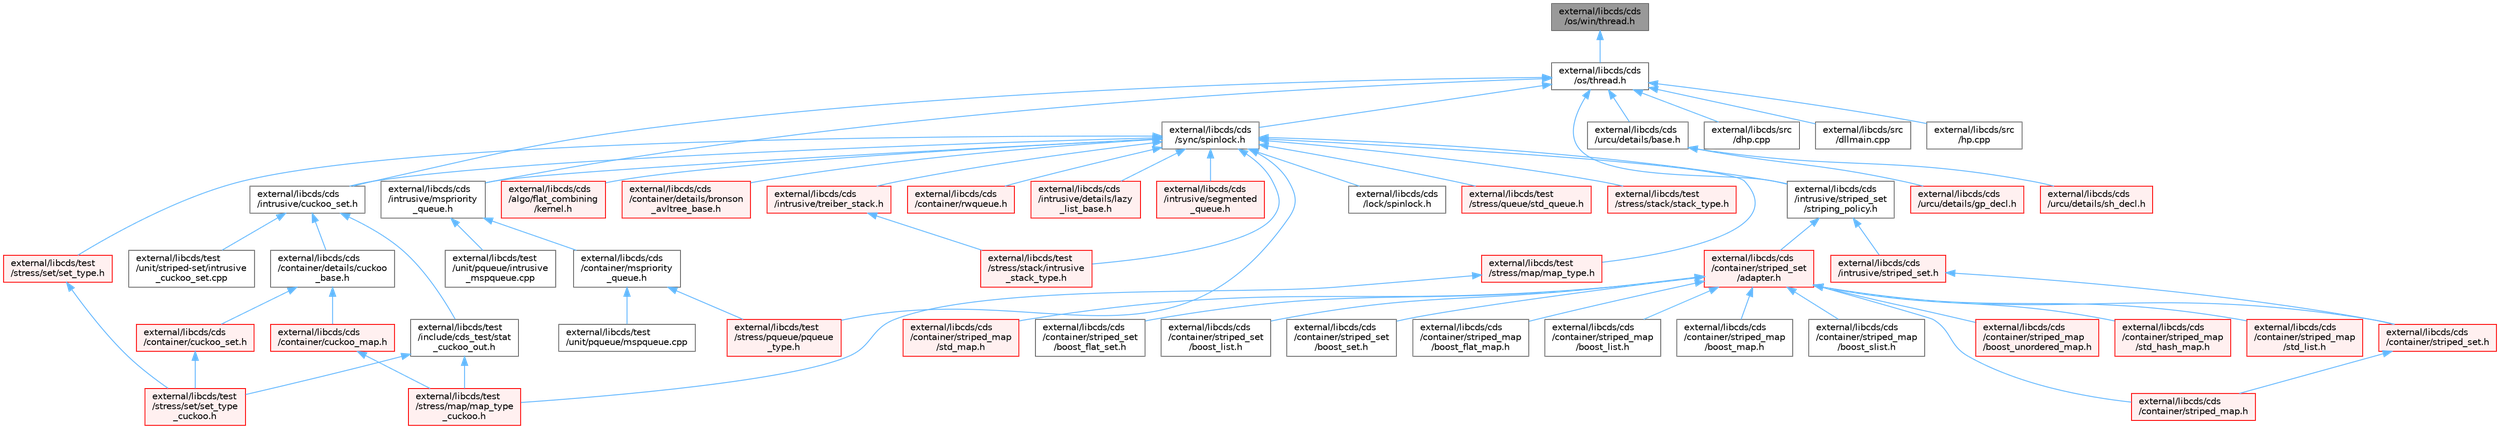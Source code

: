 digraph "external/libcds/cds/os/win/thread.h"
{
 // LATEX_PDF_SIZE
  bgcolor="transparent";
  edge [fontname=Helvetica,fontsize=10,labelfontname=Helvetica,labelfontsize=10];
  node [fontname=Helvetica,fontsize=10,shape=box,height=0.2,width=0.4];
  Node1 [id="Node000001",label="external/libcds/cds\l/os/win/thread.h",height=0.2,width=0.4,color="gray40", fillcolor="grey60", style="filled", fontcolor="black",tooltip=" "];
  Node1 -> Node2 [id="edge61_Node000001_Node000002",dir="back",color="steelblue1",style="solid",tooltip=" "];
  Node2 [id="Node000002",label="external/libcds/cds\l/os/thread.h",height=0.2,width=0.4,color="grey40", fillcolor="white", style="filled",URL="$cds_2os_2thread_8h.html",tooltip=" "];
  Node2 -> Node3 [id="edge62_Node000002_Node000003",dir="back",color="steelblue1",style="solid",tooltip=" "];
  Node3 [id="Node000003",label="external/libcds/cds\l/intrusive/cuckoo_set.h",height=0.2,width=0.4,color="grey40", fillcolor="white", style="filled",URL="$intrusive_2cuckoo__set_8h.html",tooltip=" "];
  Node3 -> Node4 [id="edge63_Node000003_Node000004",dir="back",color="steelblue1",style="solid",tooltip=" "];
  Node4 [id="Node000004",label="external/libcds/cds\l/container/details/cuckoo\l_base.h",height=0.2,width=0.4,color="grey40", fillcolor="white", style="filled",URL="$cuckoo__base_8h.html",tooltip=" "];
  Node4 -> Node5 [id="edge64_Node000004_Node000005",dir="back",color="steelblue1",style="solid",tooltip=" "];
  Node5 [id="Node000005",label="external/libcds/cds\l/container/cuckoo_map.h",height=0.2,width=0.4,color="red", fillcolor="#FFF0F0", style="filled",URL="$cuckoo__map_8h.html",tooltip=" "];
  Node5 -> Node6 [id="edge65_Node000005_Node000006",dir="back",color="steelblue1",style="solid",tooltip=" "];
  Node6 [id="Node000006",label="external/libcds/test\l/stress/map/map_type\l_cuckoo.h",height=0.2,width=0.4,color="red", fillcolor="#FFF0F0", style="filled",URL="$map__type__cuckoo_8h.html",tooltip=" "];
  Node4 -> Node15 [id="edge66_Node000004_Node000015",dir="back",color="steelblue1",style="solid",tooltip=" "];
  Node15 [id="Node000015",label="external/libcds/cds\l/container/cuckoo_set.h",height=0.2,width=0.4,color="red", fillcolor="#FFF0F0", style="filled",URL="$container_2cuckoo__set_8h.html",tooltip=" "];
  Node15 -> Node16 [id="edge67_Node000015_Node000016",dir="back",color="steelblue1",style="solid",tooltip=" "];
  Node16 [id="Node000016",label="external/libcds/test\l/stress/set/set_type\l_cuckoo.h",height=0.2,width=0.4,color="red", fillcolor="#FFF0F0", style="filled",URL="$set__type__cuckoo_8h.html",tooltip=" "];
  Node3 -> Node23 [id="edge68_Node000003_Node000023",dir="back",color="steelblue1",style="solid",tooltip=" "];
  Node23 [id="Node000023",label="external/libcds/test\l/include/cds_test/stat\l_cuckoo_out.h",height=0.2,width=0.4,color="grey40", fillcolor="white", style="filled",URL="$stat__cuckoo__out_8h.html",tooltip=" "];
  Node23 -> Node6 [id="edge69_Node000023_Node000006",dir="back",color="steelblue1",style="solid",tooltip=" "];
  Node23 -> Node16 [id="edge70_Node000023_Node000016",dir="back",color="steelblue1",style="solid",tooltip=" "];
  Node3 -> Node24 [id="edge71_Node000003_Node000024",dir="back",color="steelblue1",style="solid",tooltip=" "];
  Node24 [id="Node000024",label="external/libcds/test\l/unit/striped-set/intrusive\l_cuckoo_set.cpp",height=0.2,width=0.4,color="grey40", fillcolor="white", style="filled",URL="$intrusive__cuckoo__set_8cpp.html",tooltip=" "];
  Node2 -> Node25 [id="edge72_Node000002_Node000025",dir="back",color="steelblue1",style="solid",tooltip=" "];
  Node25 [id="Node000025",label="external/libcds/cds\l/intrusive/mspriority\l_queue.h",height=0.2,width=0.4,color="grey40", fillcolor="white", style="filled",URL="$intrusive_2mspriority__queue_8h.html",tooltip=" "];
  Node25 -> Node26 [id="edge73_Node000025_Node000026",dir="back",color="steelblue1",style="solid",tooltip=" "];
  Node26 [id="Node000026",label="external/libcds/cds\l/container/mspriority\l_queue.h",height=0.2,width=0.4,color="grey40", fillcolor="white", style="filled",URL="$container_2mspriority__queue_8h.html",tooltip=" "];
  Node26 -> Node27 [id="edge74_Node000026_Node000027",dir="back",color="steelblue1",style="solid",tooltip=" "];
  Node27 [id="Node000027",label="external/libcds/test\l/stress/pqueue/pqueue\l_type.h",height=0.2,width=0.4,color="red", fillcolor="#FFF0F0", style="filled",URL="$pqueue__type_8h.html",tooltip=" "];
  Node26 -> Node31 [id="edge75_Node000026_Node000031",dir="back",color="steelblue1",style="solid",tooltip=" "];
  Node31 [id="Node000031",label="external/libcds/test\l/unit/pqueue/mspqueue.cpp",height=0.2,width=0.4,color="grey40", fillcolor="white", style="filled",URL="$mspqueue_8cpp.html",tooltip=" "];
  Node25 -> Node32 [id="edge76_Node000025_Node000032",dir="back",color="steelblue1",style="solid",tooltip=" "];
  Node32 [id="Node000032",label="external/libcds/test\l/unit/pqueue/intrusive\l_mspqueue.cpp",height=0.2,width=0.4,color="grey40", fillcolor="white", style="filled",URL="$intrusive__mspqueue_8cpp.html",tooltip=" "];
  Node2 -> Node33 [id="edge77_Node000002_Node000033",dir="back",color="steelblue1",style="solid",tooltip=" "];
  Node33 [id="Node000033",label="external/libcds/cds\l/intrusive/striped_set\l/striping_policy.h",height=0.2,width=0.4,color="grey40", fillcolor="white", style="filled",URL="$striping__policy_8h.html",tooltip=" "];
  Node33 -> Node34 [id="edge78_Node000033_Node000034",dir="back",color="steelblue1",style="solid",tooltip=" "];
  Node34 [id="Node000034",label="external/libcds/cds\l/container/striped_set\l/adapter.h",height=0.2,width=0.4,color="red", fillcolor="#FFF0F0", style="filled",URL="$container_2striped__set_2adapter_8h.html",tooltip=" "];
  Node34 -> Node35 [id="edge79_Node000034_Node000035",dir="back",color="steelblue1",style="solid",tooltip=" "];
  Node35 [id="Node000035",label="external/libcds/cds\l/container/striped_map.h",height=0.2,width=0.4,color="red", fillcolor="#FFF0F0", style="filled",URL="$striped__map_8h.html",tooltip=" "];
  Node34 -> Node46 [id="edge80_Node000034_Node000046",dir="back",color="steelblue1",style="solid",tooltip=" "];
  Node46 [id="Node000046",label="external/libcds/cds\l/container/striped_map\l/boost_flat_map.h",height=0.2,width=0.4,color="grey40", fillcolor="white", style="filled",URL="$boost__flat__map_8h.html",tooltip=" "];
  Node34 -> Node47 [id="edge81_Node000034_Node000047",dir="back",color="steelblue1",style="solid",tooltip=" "];
  Node47 [id="Node000047",label="external/libcds/cds\l/container/striped_map\l/boost_list.h",height=0.2,width=0.4,color="grey40", fillcolor="white", style="filled",URL="$container_2striped__map_2boost__list_8h.html",tooltip=" "];
  Node34 -> Node48 [id="edge82_Node000034_Node000048",dir="back",color="steelblue1",style="solid",tooltip=" "];
  Node48 [id="Node000048",label="external/libcds/cds\l/container/striped_map\l/boost_map.h",height=0.2,width=0.4,color="grey40", fillcolor="white", style="filled",URL="$boost__map_8h.html",tooltip=" "];
  Node34 -> Node49 [id="edge83_Node000034_Node000049",dir="back",color="steelblue1",style="solid",tooltip=" "];
  Node49 [id="Node000049",label="external/libcds/cds\l/container/striped_map\l/boost_slist.h",height=0.2,width=0.4,color="grey40", fillcolor="white", style="filled",URL="$container_2striped__map_2boost__slist_8h.html",tooltip=" "];
  Node34 -> Node50 [id="edge84_Node000034_Node000050",dir="back",color="steelblue1",style="solid",tooltip=" "];
  Node50 [id="Node000050",label="external/libcds/cds\l/container/striped_map\l/boost_unordered_map.h",height=0.2,width=0.4,color="red", fillcolor="#FFF0F0", style="filled",URL="$boost__unordered__map_8h.html",tooltip=" "];
  Node34 -> Node51 [id="edge85_Node000034_Node000051",dir="back",color="steelblue1",style="solid",tooltip=" "];
  Node51 [id="Node000051",label="external/libcds/cds\l/container/striped_map\l/std_hash_map.h",height=0.2,width=0.4,color="red", fillcolor="#FFF0F0", style="filled",URL="$std__hash__map_8h.html",tooltip=" "];
  Node34 -> Node52 [id="edge86_Node000034_Node000052",dir="back",color="steelblue1",style="solid",tooltip=" "];
  Node52 [id="Node000052",label="external/libcds/cds\l/container/striped_map\l/std_list.h",height=0.2,width=0.4,color="red", fillcolor="#FFF0F0", style="filled",URL="$striped__map_2std__list_8h.html",tooltip=" "];
  Node34 -> Node53 [id="edge87_Node000034_Node000053",dir="back",color="steelblue1",style="solid",tooltip=" "];
  Node53 [id="Node000053",label="external/libcds/cds\l/container/striped_map\l/std_map.h",height=0.2,width=0.4,color="red", fillcolor="#FFF0F0", style="filled",URL="$std__map_8h.html",tooltip=" "];
  Node34 -> Node54 [id="edge88_Node000034_Node000054",dir="back",color="steelblue1",style="solid",tooltip=" "];
  Node54 [id="Node000054",label="external/libcds/cds\l/container/striped_set.h",height=0.2,width=0.4,color="red", fillcolor="#FFF0F0", style="filled",URL="$container_2striped__set_8h.html",tooltip=" "];
  Node54 -> Node35 [id="edge89_Node000054_Node000035",dir="back",color="steelblue1",style="solid",tooltip=" "];
  Node34 -> Node64 [id="edge90_Node000034_Node000064",dir="back",color="steelblue1",style="solid",tooltip=" "];
  Node64 [id="Node000064",label="external/libcds/cds\l/container/striped_set\l/boost_flat_set.h",height=0.2,width=0.4,color="grey40", fillcolor="white", style="filled",URL="$boost__flat__set_8h.html",tooltip=" "];
  Node34 -> Node65 [id="edge91_Node000034_Node000065",dir="back",color="steelblue1",style="solid",tooltip=" "];
  Node65 [id="Node000065",label="external/libcds/cds\l/container/striped_set\l/boost_list.h",height=0.2,width=0.4,color="grey40", fillcolor="white", style="filled",URL="$container_2striped__set_2boost__list_8h.html",tooltip=" "];
  Node34 -> Node66 [id="edge92_Node000034_Node000066",dir="back",color="steelblue1",style="solid",tooltip=" "];
  Node66 [id="Node000066",label="external/libcds/cds\l/container/striped_set\l/boost_set.h",height=0.2,width=0.4,color="grey40", fillcolor="white", style="filled",URL="$container_2striped__set_2boost__set_8h.html",tooltip=" "];
  Node33 -> Node75 [id="edge93_Node000033_Node000075",dir="back",color="steelblue1",style="solid",tooltip=" "];
  Node75 [id="Node000075",label="external/libcds/cds\l/intrusive/striped_set.h",height=0.2,width=0.4,color="red", fillcolor="#FFF0F0", style="filled",URL="$intrusive_2striped__set_8h.html",tooltip=" "];
  Node75 -> Node54 [id="edge94_Node000075_Node000054",dir="back",color="steelblue1",style="solid",tooltip=" "];
  Node2 -> Node77 [id="edge95_Node000002_Node000077",dir="back",color="steelblue1",style="solid",tooltip=" "];
  Node77 [id="Node000077",label="external/libcds/cds\l/sync/spinlock.h",height=0.2,width=0.4,color="grey40", fillcolor="white", style="filled",URL="$sync_2spinlock_8h.html",tooltip=" "];
  Node77 -> Node78 [id="edge96_Node000077_Node000078",dir="back",color="steelblue1",style="solid",tooltip=" "];
  Node78 [id="Node000078",label="external/libcds/cds\l/algo/flat_combining\l/kernel.h",height=0.2,width=0.4,color="red", fillcolor="#FFF0F0", style="filled",URL="$libcds_2cds_2algo_2flat__combining_2kernel_8h.html",tooltip=" "];
  Node77 -> Node112 [id="edge97_Node000077_Node000112",dir="back",color="steelblue1",style="solid",tooltip=" "];
  Node112 [id="Node000112",label="external/libcds/cds\l/container/details/bronson\l_avltree_base.h",height=0.2,width=0.4,color="red", fillcolor="#FFF0F0", style="filled",URL="$bronson__avltree__base_8h.html",tooltip=" "];
  Node77 -> Node133 [id="edge98_Node000077_Node000133",dir="back",color="steelblue1",style="solid",tooltip=" "];
  Node133 [id="Node000133",label="external/libcds/cds\l/container/rwqueue.h",height=0.2,width=0.4,color="red", fillcolor="#FFF0F0", style="filled",URL="$rwqueue_8h.html",tooltip=" "];
  Node77 -> Node3 [id="edge99_Node000077_Node000003",dir="back",color="steelblue1",style="solid",tooltip=" "];
  Node77 -> Node135 [id="edge100_Node000077_Node000135",dir="back",color="steelblue1",style="solid",tooltip=" "];
  Node135 [id="Node000135",label="external/libcds/cds\l/intrusive/details/lazy\l_list_base.h",height=0.2,width=0.4,color="red", fillcolor="#FFF0F0", style="filled",URL="$intrusive_2details_2lazy__list__base_8h.html",tooltip=" "];
  Node77 -> Node25 [id="edge101_Node000077_Node000025",dir="back",color="steelblue1",style="solid",tooltip=" "];
  Node77 -> Node254 [id="edge102_Node000077_Node000254",dir="back",color="steelblue1",style="solid",tooltip=" "];
  Node254 [id="Node000254",label="external/libcds/cds\l/intrusive/segmented\l_queue.h",height=0.2,width=0.4,color="red", fillcolor="#FFF0F0", style="filled",URL="$intrusive_2segmented__queue_8h.html",tooltip=" "];
  Node77 -> Node33 [id="edge103_Node000077_Node000033",dir="back",color="steelblue1",style="solid",tooltip=" "];
  Node77 -> Node260 [id="edge104_Node000077_Node000260",dir="back",color="steelblue1",style="solid",tooltip=" "];
  Node260 [id="Node000260",label="external/libcds/cds\l/intrusive/treiber_stack.h",height=0.2,width=0.4,color="red", fillcolor="#FFF0F0", style="filled",URL="$intrusive_2treiber__stack_8h.html",tooltip=" "];
  Node260 -> Node106 [id="edge105_Node000260_Node000106",dir="back",color="steelblue1",style="solid",tooltip=" "];
  Node106 [id="Node000106",label="external/libcds/test\l/stress/stack/intrusive\l_stack_type.h",height=0.2,width=0.4,color="red", fillcolor="#FFF0F0", style="filled",URL="$intrusive__stack__type_8h.html",tooltip=" "];
  Node77 -> Node267 [id="edge106_Node000077_Node000267",dir="back",color="steelblue1",style="solid",tooltip=" "];
  Node267 [id="Node000267",label="external/libcds/cds\l/lock/spinlock.h",height=0.2,width=0.4,color="grey40", fillcolor="white", style="filled",URL="$lock_2spinlock_8h.html",tooltip=" "];
  Node77 -> Node268 [id="edge107_Node000077_Node000268",dir="back",color="steelblue1",style="solid",tooltip=" "];
  Node268 [id="Node000268",label="external/libcds/test\l/stress/map/map_type.h",height=0.2,width=0.4,color="red", fillcolor="#FFF0F0", style="filled",URL="$map__type_8h.html",tooltip=" "];
  Node268 -> Node6 [id="edge108_Node000268_Node000006",dir="back",color="steelblue1",style="solid",tooltip=" "];
  Node77 -> Node27 [id="edge109_Node000077_Node000027",dir="back",color="steelblue1",style="solid",tooltip=" "];
  Node77 -> Node323 [id="edge110_Node000077_Node000323",dir="back",color="steelblue1",style="solid",tooltip=" "];
  Node323 [id="Node000323",label="external/libcds/test\l/stress/queue/std_queue.h",height=0.2,width=0.4,color="red", fillcolor="#FFF0F0", style="filled",URL="$std__queue_8h.html",tooltip=" "];
  Node77 -> Node324 [id="edge111_Node000077_Node000324",dir="back",color="steelblue1",style="solid",tooltip=" "];
  Node324 [id="Node000324",label="external/libcds/test\l/stress/set/set_type.h",height=0.2,width=0.4,color="red", fillcolor="#FFF0F0", style="filled",URL="$set__type_8h.html",tooltip=" "];
  Node324 -> Node16 [id="edge112_Node000324_Node000016",dir="back",color="steelblue1",style="solid",tooltip=" "];
  Node77 -> Node106 [id="edge113_Node000077_Node000106",dir="back",color="steelblue1",style="solid",tooltip=" "];
  Node77 -> Node89 [id="edge114_Node000077_Node000089",dir="back",color="steelblue1",style="solid",tooltip=" "];
  Node89 [id="Node000089",label="external/libcds/test\l/stress/stack/stack_type.h",height=0.2,width=0.4,color="red", fillcolor="#FFF0F0", style="filled",URL="$stack__type_8h.html",tooltip=" "];
  Node2 -> Node367 [id="edge115_Node000002_Node000367",dir="back",color="steelblue1",style="solid",tooltip=" "];
  Node367 [id="Node000367",label="external/libcds/cds\l/urcu/details/base.h",height=0.2,width=0.4,color="grey40", fillcolor="white", style="filled",URL="$external_2libcds_2cds_2urcu_2details_2base_8h.html",tooltip=" "];
  Node367 -> Node368 [id="edge116_Node000367_Node000368",dir="back",color="steelblue1",style="solid",tooltip=" "];
  Node368 [id="Node000368",label="external/libcds/cds\l/urcu/details/gp_decl.h",height=0.2,width=0.4,color="red", fillcolor="#FFF0F0", style="filled",URL="$gp__decl_8h.html",tooltip=" "];
  Node367 -> Node867 [id="edge117_Node000367_Node000867",dir="back",color="steelblue1",style="solid",tooltip=" "];
  Node867 [id="Node000867",label="external/libcds/cds\l/urcu/details/sh_decl.h",height=0.2,width=0.4,color="red", fillcolor="#FFF0F0", style="filled",URL="$sh__decl_8h.html",tooltip=" "];
  Node2 -> Node709 [id="edge118_Node000002_Node000709",dir="back",color="steelblue1",style="solid",tooltip=" "];
  Node709 [id="Node000709",label="external/libcds/src\l/dhp.cpp",height=0.2,width=0.4,color="grey40", fillcolor="white", style="filled",URL="$dhp_8cpp.html",tooltip=" "];
  Node2 -> Node901 [id="edge119_Node000002_Node000901",dir="back",color="steelblue1",style="solid",tooltip=" "];
  Node901 [id="Node000901",label="external/libcds/src\l/dllmain.cpp",height=0.2,width=0.4,color="grey40", fillcolor="white", style="filled",URL="$dllmain_8cpp.html",tooltip=" "];
  Node2 -> Node784 [id="edge120_Node000002_Node000784",dir="back",color="steelblue1",style="solid",tooltip=" "];
  Node784 [id="Node000784",label="external/libcds/src\l/hp.cpp",height=0.2,width=0.4,color="grey40", fillcolor="white", style="filled",URL="$hp_8cpp.html",tooltip=" "];
}
